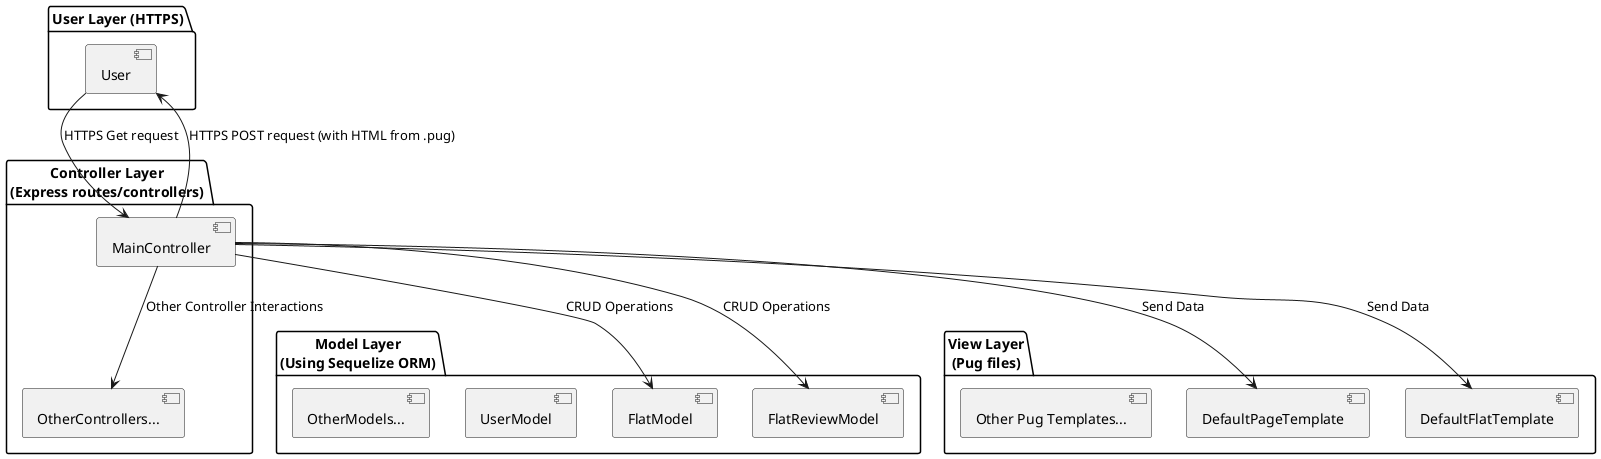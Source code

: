 @startuml

!define HEADER_PKG_START
!define HEADER_PKG_END

!define FOOTER_PKG_START
!define FOOTER_PKG_END

!define HEADER_CLASS_START
!define HEADER_CLASS_END

!define FOOTER_CLASS_START
!define FOOTER_CLASS_END

package "User Layer (HTTPS)" {
    [User]
}

package "Controller Layer\n(Express routes/controllers)" {
    [MainController]
    [OtherControllers...]
}

package "Model Layer\n(Using Sequelize ORM)" {
    [FlatModel]
    [FlatReviewModel]
    [UserModel]
    [OtherModels...]
}

package "View Layer\n(Pug files)" {
    [DefaultPageTemplate]
    [DefaultFlatTemplate]
    [Other Pug Templates...]
}
User --> MainController : HTTPS Get request 

MainController --> FlatModel : CRUD Operations
MainController --> FlatReviewModel : CRUD Operations
MainController --> DefaultPageTemplate : Send Data
MainController --> DefaultFlatTemplate : Send Data
MainController --> OtherControllers... : Other Controller Interactions
MainController --> User : HTTPS POST request (with HTML from .pug)

@enduml
